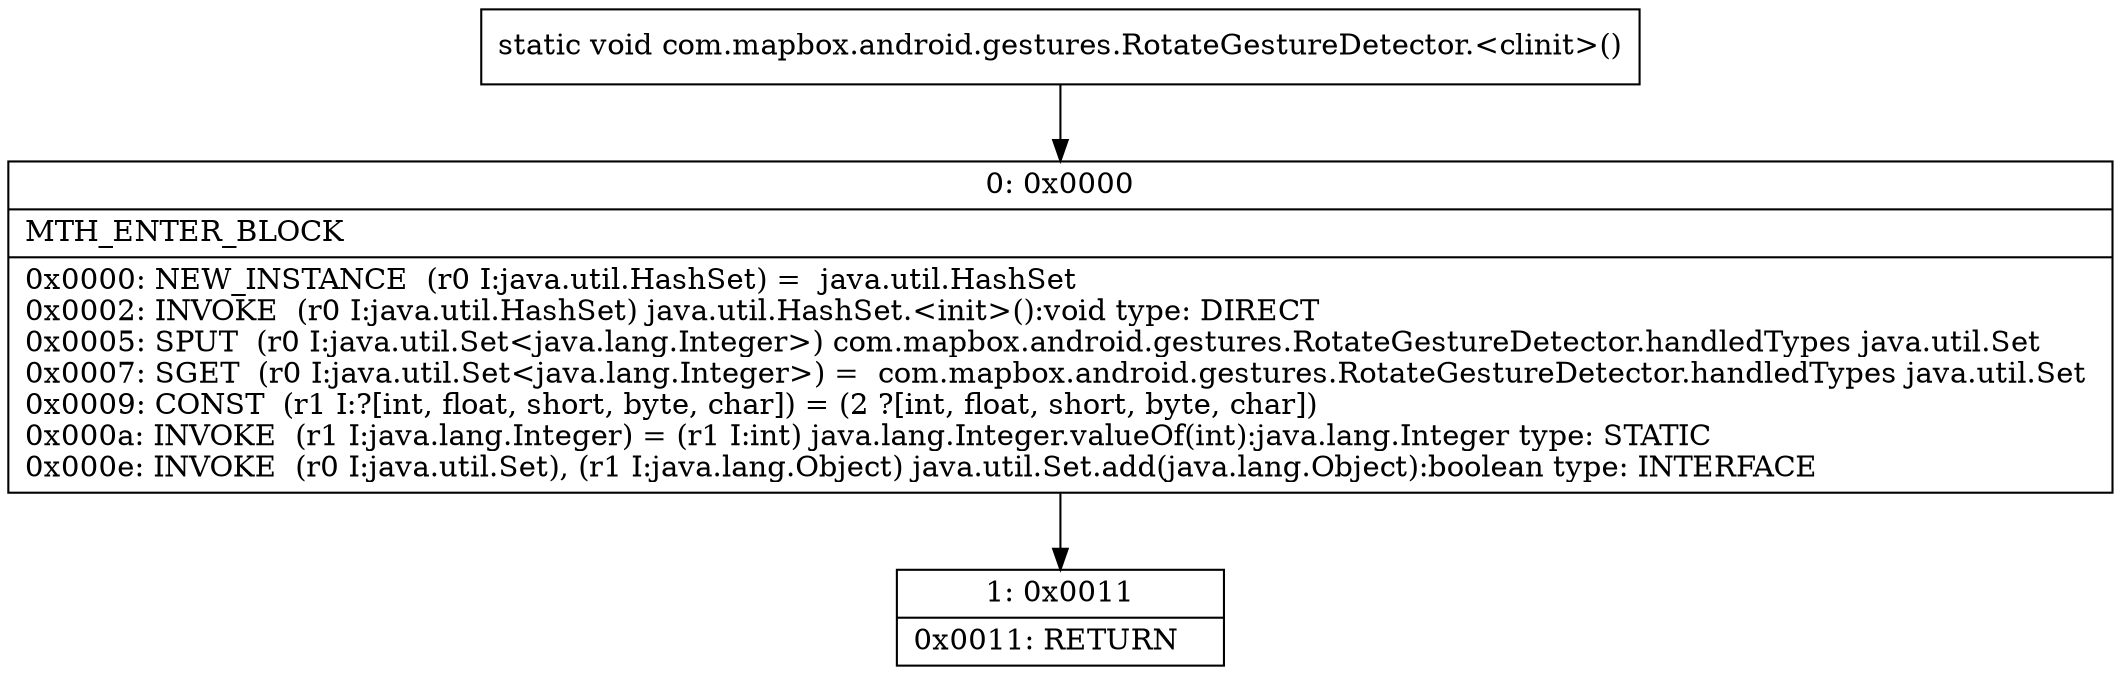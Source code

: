 digraph "CFG forcom.mapbox.android.gestures.RotateGestureDetector.\<clinit\>()V" {
Node_0 [shape=record,label="{0\:\ 0x0000|MTH_ENTER_BLOCK\l|0x0000: NEW_INSTANCE  (r0 I:java.util.HashSet) =  java.util.HashSet \l0x0002: INVOKE  (r0 I:java.util.HashSet) java.util.HashSet.\<init\>():void type: DIRECT \l0x0005: SPUT  (r0 I:java.util.Set\<java.lang.Integer\>) com.mapbox.android.gestures.RotateGestureDetector.handledTypes java.util.Set \l0x0007: SGET  (r0 I:java.util.Set\<java.lang.Integer\>) =  com.mapbox.android.gestures.RotateGestureDetector.handledTypes java.util.Set \l0x0009: CONST  (r1 I:?[int, float, short, byte, char]) = (2 ?[int, float, short, byte, char]) \l0x000a: INVOKE  (r1 I:java.lang.Integer) = (r1 I:int) java.lang.Integer.valueOf(int):java.lang.Integer type: STATIC \l0x000e: INVOKE  (r0 I:java.util.Set), (r1 I:java.lang.Object) java.util.Set.add(java.lang.Object):boolean type: INTERFACE \l}"];
Node_1 [shape=record,label="{1\:\ 0x0011|0x0011: RETURN   \l}"];
MethodNode[shape=record,label="{static void com.mapbox.android.gestures.RotateGestureDetector.\<clinit\>() }"];
MethodNode -> Node_0;
Node_0 -> Node_1;
}

